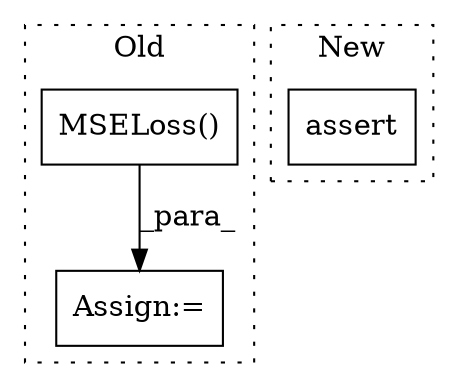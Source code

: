 digraph G {
subgraph cluster0 {
1 [label="MSELoss()" a="75" s="3048" l="14" shape="box"];
3 [label="Assign:=" a="68" s="3045" l="3" shape="box"];
label = "Old";
style="dotted";
}
subgraph cluster1 {
2 [label="assert" a="65" s="3547" l="7" shape="box"];
label = "New";
style="dotted";
}
1 -> 3 [label="_para_"];
}